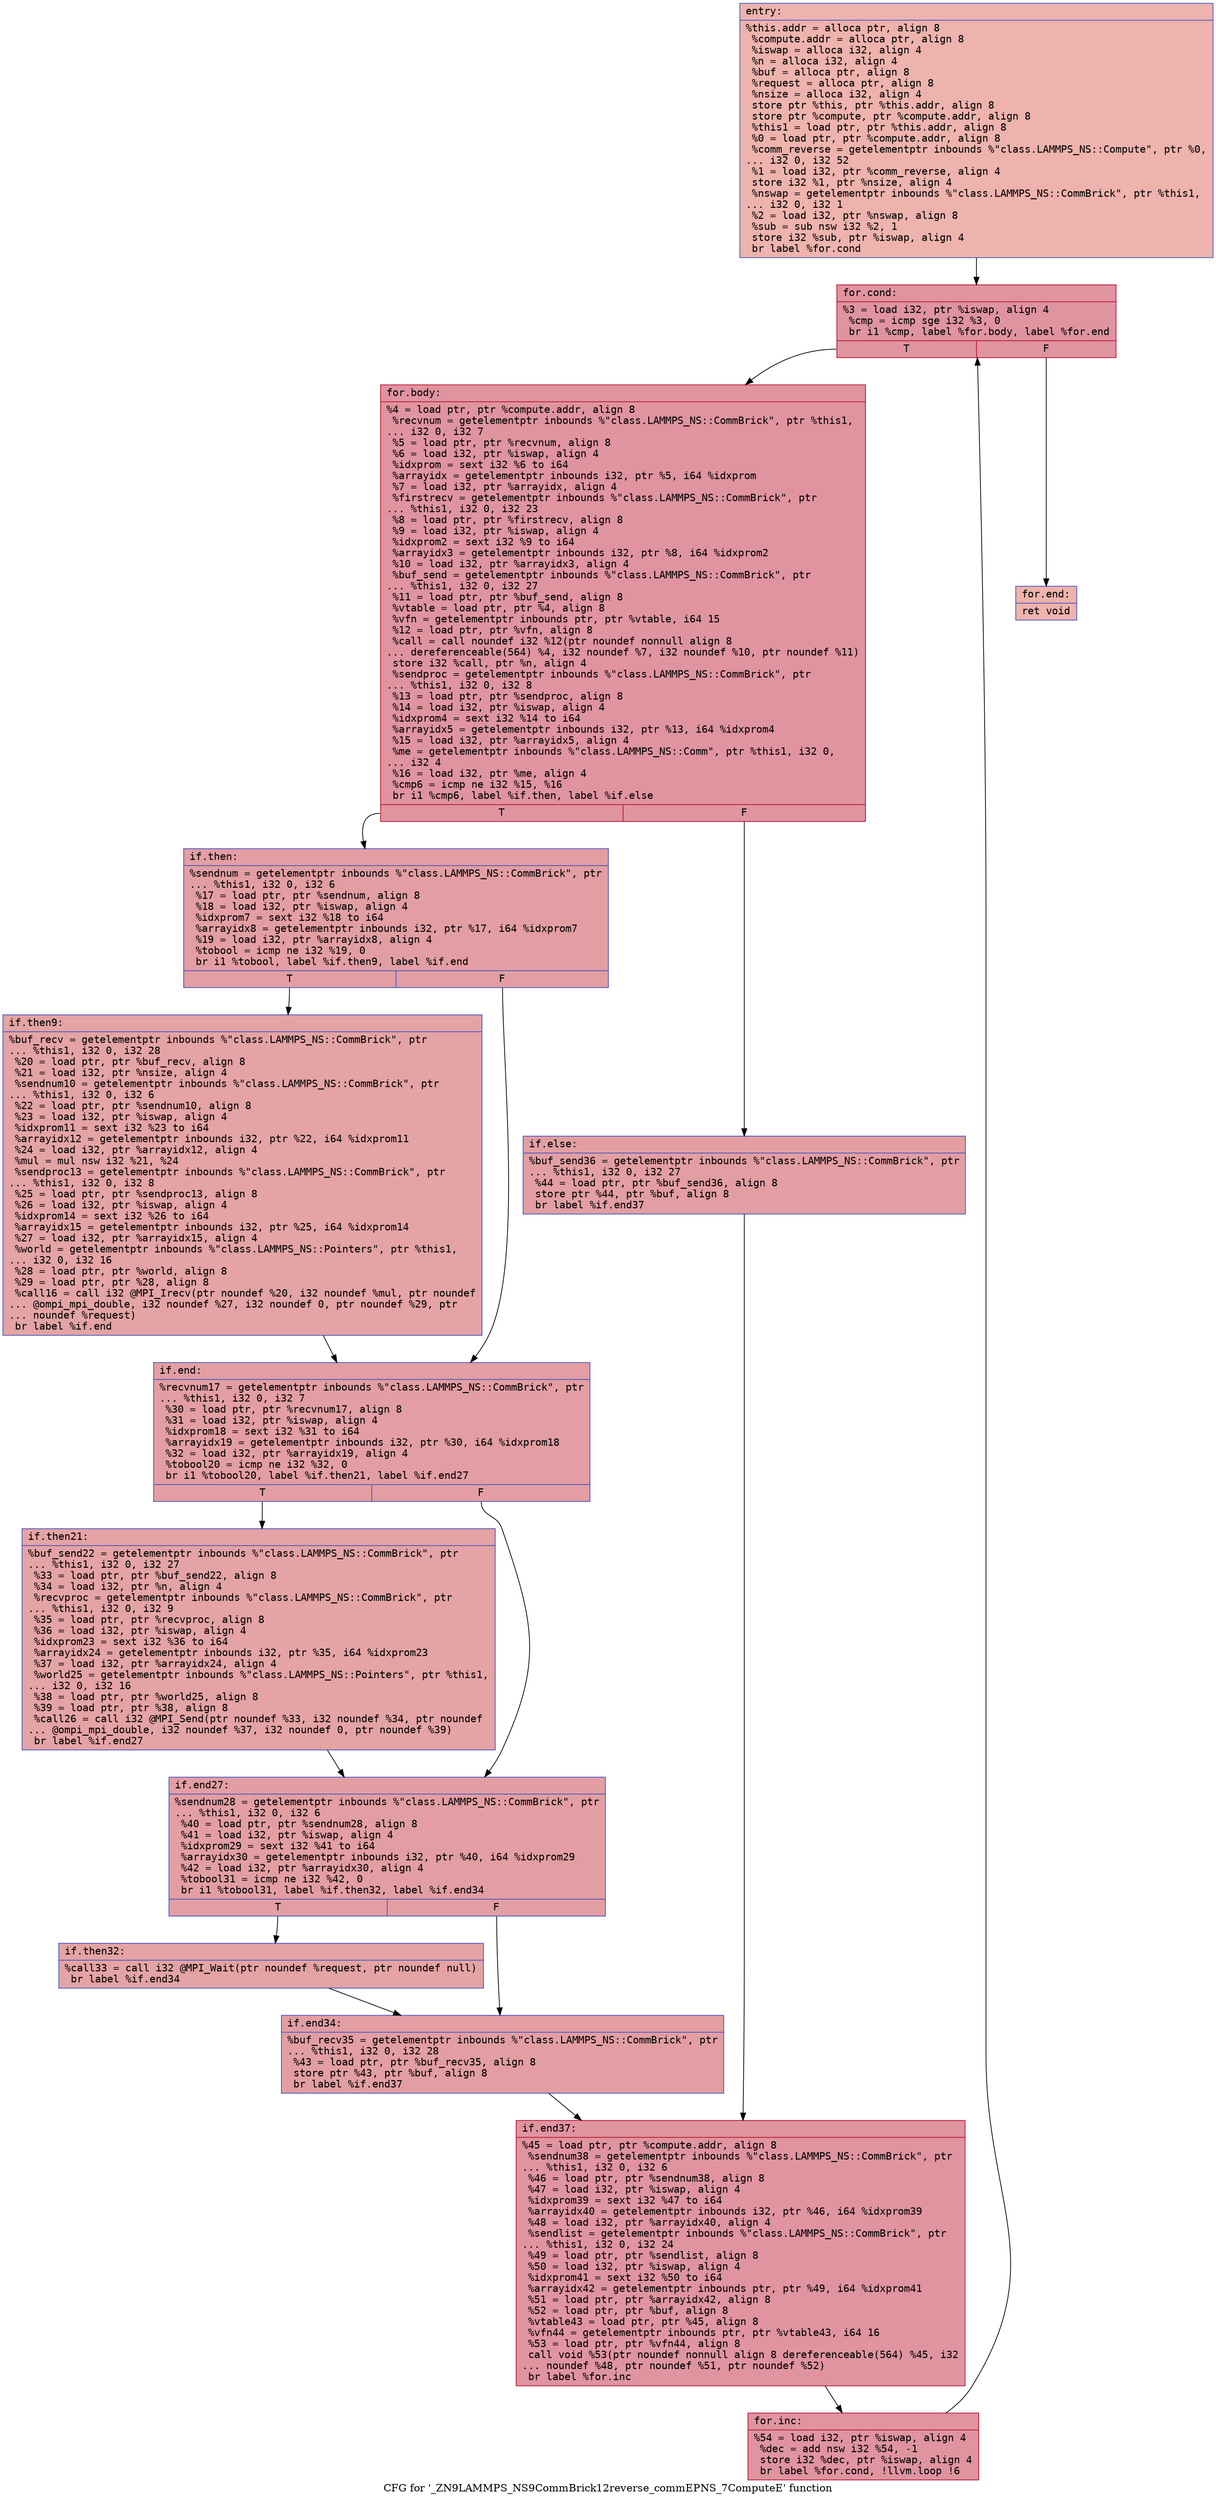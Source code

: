 digraph "CFG for '_ZN9LAMMPS_NS9CommBrick12reverse_commEPNS_7ComputeE' function" {
	label="CFG for '_ZN9LAMMPS_NS9CommBrick12reverse_commEPNS_7ComputeE' function";

	Node0x561fb3092cf0 [shape=record,color="#3d50c3ff", style=filled, fillcolor="#d6524470" fontname="Courier",label="{entry:\l|  %this.addr = alloca ptr, align 8\l  %compute.addr = alloca ptr, align 8\l  %iswap = alloca i32, align 4\l  %n = alloca i32, align 4\l  %buf = alloca ptr, align 8\l  %request = alloca ptr, align 8\l  %nsize = alloca i32, align 4\l  store ptr %this, ptr %this.addr, align 8\l  store ptr %compute, ptr %compute.addr, align 8\l  %this1 = load ptr, ptr %this.addr, align 8\l  %0 = load ptr, ptr %compute.addr, align 8\l  %comm_reverse = getelementptr inbounds %\"class.LAMMPS_NS::Compute\", ptr %0,\l... i32 0, i32 52\l  %1 = load i32, ptr %comm_reverse, align 4\l  store i32 %1, ptr %nsize, align 4\l  %nswap = getelementptr inbounds %\"class.LAMMPS_NS::CommBrick\", ptr %this1,\l... i32 0, i32 1\l  %2 = load i32, ptr %nswap, align 8\l  %sub = sub nsw i32 %2, 1\l  store i32 %sub, ptr %iswap, align 4\l  br label %for.cond\l}"];
	Node0x561fb3092cf0 -> Node0x561fb30955e0[tooltip="entry -> for.cond\nProbability 100.00%" ];
	Node0x561fb30955e0 [shape=record,color="#b70d28ff", style=filled, fillcolor="#b70d2870" fontname="Courier",label="{for.cond:\l|  %3 = load i32, ptr %iswap, align 4\l  %cmp = icmp sge i32 %3, 0\l  br i1 %cmp, label %for.body, label %for.end\l|{<s0>T|<s1>F}}"];
	Node0x561fb30955e0:s0 -> Node0x561fb3095800[tooltip="for.cond -> for.body\nProbability 96.88%" ];
	Node0x561fb30955e0:s1 -> Node0x561fb3095880[tooltip="for.cond -> for.end\nProbability 3.12%" ];
	Node0x561fb3095800 [shape=record,color="#b70d28ff", style=filled, fillcolor="#b70d2870" fontname="Courier",label="{for.body:\l|  %4 = load ptr, ptr %compute.addr, align 8\l  %recvnum = getelementptr inbounds %\"class.LAMMPS_NS::CommBrick\", ptr %this1,\l... i32 0, i32 7\l  %5 = load ptr, ptr %recvnum, align 8\l  %6 = load i32, ptr %iswap, align 4\l  %idxprom = sext i32 %6 to i64\l  %arrayidx = getelementptr inbounds i32, ptr %5, i64 %idxprom\l  %7 = load i32, ptr %arrayidx, align 4\l  %firstrecv = getelementptr inbounds %\"class.LAMMPS_NS::CommBrick\", ptr\l... %this1, i32 0, i32 23\l  %8 = load ptr, ptr %firstrecv, align 8\l  %9 = load i32, ptr %iswap, align 4\l  %idxprom2 = sext i32 %9 to i64\l  %arrayidx3 = getelementptr inbounds i32, ptr %8, i64 %idxprom2\l  %10 = load i32, ptr %arrayidx3, align 4\l  %buf_send = getelementptr inbounds %\"class.LAMMPS_NS::CommBrick\", ptr\l... %this1, i32 0, i32 27\l  %11 = load ptr, ptr %buf_send, align 8\l  %vtable = load ptr, ptr %4, align 8\l  %vfn = getelementptr inbounds ptr, ptr %vtable, i64 15\l  %12 = load ptr, ptr %vfn, align 8\l  %call = call noundef i32 %12(ptr noundef nonnull align 8\l... dereferenceable(564) %4, i32 noundef %7, i32 noundef %10, ptr noundef %11)\l  store i32 %call, ptr %n, align 4\l  %sendproc = getelementptr inbounds %\"class.LAMMPS_NS::CommBrick\", ptr\l... %this1, i32 0, i32 8\l  %13 = load ptr, ptr %sendproc, align 8\l  %14 = load i32, ptr %iswap, align 4\l  %idxprom4 = sext i32 %14 to i64\l  %arrayidx5 = getelementptr inbounds i32, ptr %13, i64 %idxprom4\l  %15 = load i32, ptr %arrayidx5, align 4\l  %me = getelementptr inbounds %\"class.LAMMPS_NS::Comm\", ptr %this1, i32 0,\l... i32 4\l  %16 = load i32, ptr %me, align 4\l  %cmp6 = icmp ne i32 %15, %16\l  br i1 %cmp6, label %if.then, label %if.else\l|{<s0>T|<s1>F}}"];
	Node0x561fb3095800:s0 -> Node0x561fb3096ec0[tooltip="for.body -> if.then\nProbability 50.00%" ];
	Node0x561fb3095800:s1 -> Node0x561fb3096f30[tooltip="for.body -> if.else\nProbability 50.00%" ];
	Node0x561fb3096ec0 [shape=record,color="#3d50c3ff", style=filled, fillcolor="#be242e70" fontname="Courier",label="{if.then:\l|  %sendnum = getelementptr inbounds %\"class.LAMMPS_NS::CommBrick\", ptr\l... %this1, i32 0, i32 6\l  %17 = load ptr, ptr %sendnum, align 8\l  %18 = load i32, ptr %iswap, align 4\l  %idxprom7 = sext i32 %18 to i64\l  %arrayidx8 = getelementptr inbounds i32, ptr %17, i64 %idxprom7\l  %19 = load i32, ptr %arrayidx8, align 4\l  %tobool = icmp ne i32 %19, 0\l  br i1 %tobool, label %if.then9, label %if.end\l|{<s0>T|<s1>F}}"];
	Node0x561fb3096ec0:s0 -> Node0x561fb30974d0[tooltip="if.then -> if.then9\nProbability 62.50%" ];
	Node0x561fb3096ec0:s1 -> Node0x561fb3097550[tooltip="if.then -> if.end\nProbability 37.50%" ];
	Node0x561fb30974d0 [shape=record,color="#3d50c3ff", style=filled, fillcolor="#c32e3170" fontname="Courier",label="{if.then9:\l|  %buf_recv = getelementptr inbounds %\"class.LAMMPS_NS::CommBrick\", ptr\l... %this1, i32 0, i32 28\l  %20 = load ptr, ptr %buf_recv, align 8\l  %21 = load i32, ptr %nsize, align 4\l  %sendnum10 = getelementptr inbounds %\"class.LAMMPS_NS::CommBrick\", ptr\l... %this1, i32 0, i32 6\l  %22 = load ptr, ptr %sendnum10, align 8\l  %23 = load i32, ptr %iswap, align 4\l  %idxprom11 = sext i32 %23 to i64\l  %arrayidx12 = getelementptr inbounds i32, ptr %22, i64 %idxprom11\l  %24 = load i32, ptr %arrayidx12, align 4\l  %mul = mul nsw i32 %21, %24\l  %sendproc13 = getelementptr inbounds %\"class.LAMMPS_NS::CommBrick\", ptr\l... %this1, i32 0, i32 8\l  %25 = load ptr, ptr %sendproc13, align 8\l  %26 = load i32, ptr %iswap, align 4\l  %idxprom14 = sext i32 %26 to i64\l  %arrayidx15 = getelementptr inbounds i32, ptr %25, i64 %idxprom14\l  %27 = load i32, ptr %arrayidx15, align 4\l  %world = getelementptr inbounds %\"class.LAMMPS_NS::Pointers\", ptr %this1,\l... i32 0, i32 16\l  %28 = load ptr, ptr %world, align 8\l  %29 = load ptr, ptr %28, align 8\l  %call16 = call i32 @MPI_Irecv(ptr noundef %20, i32 noundef %mul, ptr noundef\l... @ompi_mpi_double, i32 noundef %27, i32 noundef 0, ptr noundef %29, ptr\l... noundef %request)\l  br label %if.end\l}"];
	Node0x561fb30974d0 -> Node0x561fb3097550[tooltip="if.then9 -> if.end\nProbability 100.00%" ];
	Node0x561fb3097550 [shape=record,color="#3d50c3ff", style=filled, fillcolor="#be242e70" fontname="Courier",label="{if.end:\l|  %recvnum17 = getelementptr inbounds %\"class.LAMMPS_NS::CommBrick\", ptr\l... %this1, i32 0, i32 7\l  %30 = load ptr, ptr %recvnum17, align 8\l  %31 = load i32, ptr %iswap, align 4\l  %idxprom18 = sext i32 %31 to i64\l  %arrayidx19 = getelementptr inbounds i32, ptr %30, i64 %idxprom18\l  %32 = load i32, ptr %arrayidx19, align 4\l  %tobool20 = icmp ne i32 %32, 0\l  br i1 %tobool20, label %if.then21, label %if.end27\l|{<s0>T|<s1>F}}"];
	Node0x561fb3097550:s0 -> Node0x561fb3098cb0[tooltip="if.end -> if.then21\nProbability 62.50%" ];
	Node0x561fb3097550:s1 -> Node0x561fb3098d30[tooltip="if.end -> if.end27\nProbability 37.50%" ];
	Node0x561fb3098cb0 [shape=record,color="#3d50c3ff", style=filled, fillcolor="#c32e3170" fontname="Courier",label="{if.then21:\l|  %buf_send22 = getelementptr inbounds %\"class.LAMMPS_NS::CommBrick\", ptr\l... %this1, i32 0, i32 27\l  %33 = load ptr, ptr %buf_send22, align 8\l  %34 = load i32, ptr %n, align 4\l  %recvproc = getelementptr inbounds %\"class.LAMMPS_NS::CommBrick\", ptr\l... %this1, i32 0, i32 9\l  %35 = load ptr, ptr %recvproc, align 8\l  %36 = load i32, ptr %iswap, align 4\l  %idxprom23 = sext i32 %36 to i64\l  %arrayidx24 = getelementptr inbounds i32, ptr %35, i64 %idxprom23\l  %37 = load i32, ptr %arrayidx24, align 4\l  %world25 = getelementptr inbounds %\"class.LAMMPS_NS::Pointers\", ptr %this1,\l... i32 0, i32 16\l  %38 = load ptr, ptr %world25, align 8\l  %39 = load ptr, ptr %38, align 8\l  %call26 = call i32 @MPI_Send(ptr noundef %33, i32 noundef %34, ptr noundef\l... @ompi_mpi_double, i32 noundef %37, i32 noundef 0, ptr noundef %39)\l  br label %if.end27\l}"];
	Node0x561fb3098cb0 -> Node0x561fb3098d30[tooltip="if.then21 -> if.end27\nProbability 100.00%" ];
	Node0x561fb3098d30 [shape=record,color="#3d50c3ff", style=filled, fillcolor="#be242e70" fontname="Courier",label="{if.end27:\l|  %sendnum28 = getelementptr inbounds %\"class.LAMMPS_NS::CommBrick\", ptr\l... %this1, i32 0, i32 6\l  %40 = load ptr, ptr %sendnum28, align 8\l  %41 = load i32, ptr %iswap, align 4\l  %idxprom29 = sext i32 %41 to i64\l  %arrayidx30 = getelementptr inbounds i32, ptr %40, i64 %idxprom29\l  %42 = load i32, ptr %arrayidx30, align 4\l  %tobool31 = icmp ne i32 %42, 0\l  br i1 %tobool31, label %if.then32, label %if.end34\l|{<s0>T|<s1>F}}"];
	Node0x561fb3098d30:s0 -> Node0x561fb3099cd0[tooltip="if.end27 -> if.then32\nProbability 62.50%" ];
	Node0x561fb3098d30:s1 -> Node0x561fb3099d50[tooltip="if.end27 -> if.end34\nProbability 37.50%" ];
	Node0x561fb3099cd0 [shape=record,color="#3d50c3ff", style=filled, fillcolor="#c32e3170" fontname="Courier",label="{if.then32:\l|  %call33 = call i32 @MPI_Wait(ptr noundef %request, ptr noundef null)\l  br label %if.end34\l}"];
	Node0x561fb3099cd0 -> Node0x561fb3099d50[tooltip="if.then32 -> if.end34\nProbability 100.00%" ];
	Node0x561fb3099d50 [shape=record,color="#3d50c3ff", style=filled, fillcolor="#be242e70" fontname="Courier",label="{if.end34:\l|  %buf_recv35 = getelementptr inbounds %\"class.LAMMPS_NS::CommBrick\", ptr\l... %this1, i32 0, i32 28\l  %43 = load ptr, ptr %buf_recv35, align 8\l  store ptr %43, ptr %buf, align 8\l  br label %if.end37\l}"];
	Node0x561fb3099d50 -> Node0x561fb309a230[tooltip="if.end34 -> if.end37\nProbability 100.00%" ];
	Node0x561fb3096f30 [shape=record,color="#3d50c3ff", style=filled, fillcolor="#be242e70" fontname="Courier",label="{if.else:\l|  %buf_send36 = getelementptr inbounds %\"class.LAMMPS_NS::CommBrick\", ptr\l... %this1, i32 0, i32 27\l  %44 = load ptr, ptr %buf_send36, align 8\l  store ptr %44, ptr %buf, align 8\l  br label %if.end37\l}"];
	Node0x561fb3096f30 -> Node0x561fb309a230[tooltip="if.else -> if.end37\nProbability 100.00%" ];
	Node0x561fb309a230 [shape=record,color="#b70d28ff", style=filled, fillcolor="#b70d2870" fontname="Courier",label="{if.end37:\l|  %45 = load ptr, ptr %compute.addr, align 8\l  %sendnum38 = getelementptr inbounds %\"class.LAMMPS_NS::CommBrick\", ptr\l... %this1, i32 0, i32 6\l  %46 = load ptr, ptr %sendnum38, align 8\l  %47 = load i32, ptr %iswap, align 4\l  %idxprom39 = sext i32 %47 to i64\l  %arrayidx40 = getelementptr inbounds i32, ptr %46, i64 %idxprom39\l  %48 = load i32, ptr %arrayidx40, align 4\l  %sendlist = getelementptr inbounds %\"class.LAMMPS_NS::CommBrick\", ptr\l... %this1, i32 0, i32 24\l  %49 = load ptr, ptr %sendlist, align 8\l  %50 = load i32, ptr %iswap, align 4\l  %idxprom41 = sext i32 %50 to i64\l  %arrayidx42 = getelementptr inbounds ptr, ptr %49, i64 %idxprom41\l  %51 = load ptr, ptr %arrayidx42, align 8\l  %52 = load ptr, ptr %buf, align 8\l  %vtable43 = load ptr, ptr %45, align 8\l  %vfn44 = getelementptr inbounds ptr, ptr %vtable43, i64 16\l  %53 = load ptr, ptr %vfn44, align 8\l  call void %53(ptr noundef nonnull align 8 dereferenceable(564) %45, i32\l... noundef %48, ptr noundef %51, ptr noundef %52)\l  br label %for.inc\l}"];
	Node0x561fb309a230 -> Node0x561fb309ba30[tooltip="if.end37 -> for.inc\nProbability 100.00%" ];
	Node0x561fb309ba30 [shape=record,color="#b70d28ff", style=filled, fillcolor="#b70d2870" fontname="Courier",label="{for.inc:\l|  %54 = load i32, ptr %iswap, align 4\l  %dec = add nsw i32 %54, -1\l  store i32 %dec, ptr %iswap, align 4\l  br label %for.cond, !llvm.loop !6\l}"];
	Node0x561fb309ba30 -> Node0x561fb30955e0[tooltip="for.inc -> for.cond\nProbability 100.00%" ];
	Node0x561fb3095880 [shape=record,color="#3d50c3ff", style=filled, fillcolor="#d6524470" fontname="Courier",label="{for.end:\l|  ret void\l}"];
}
